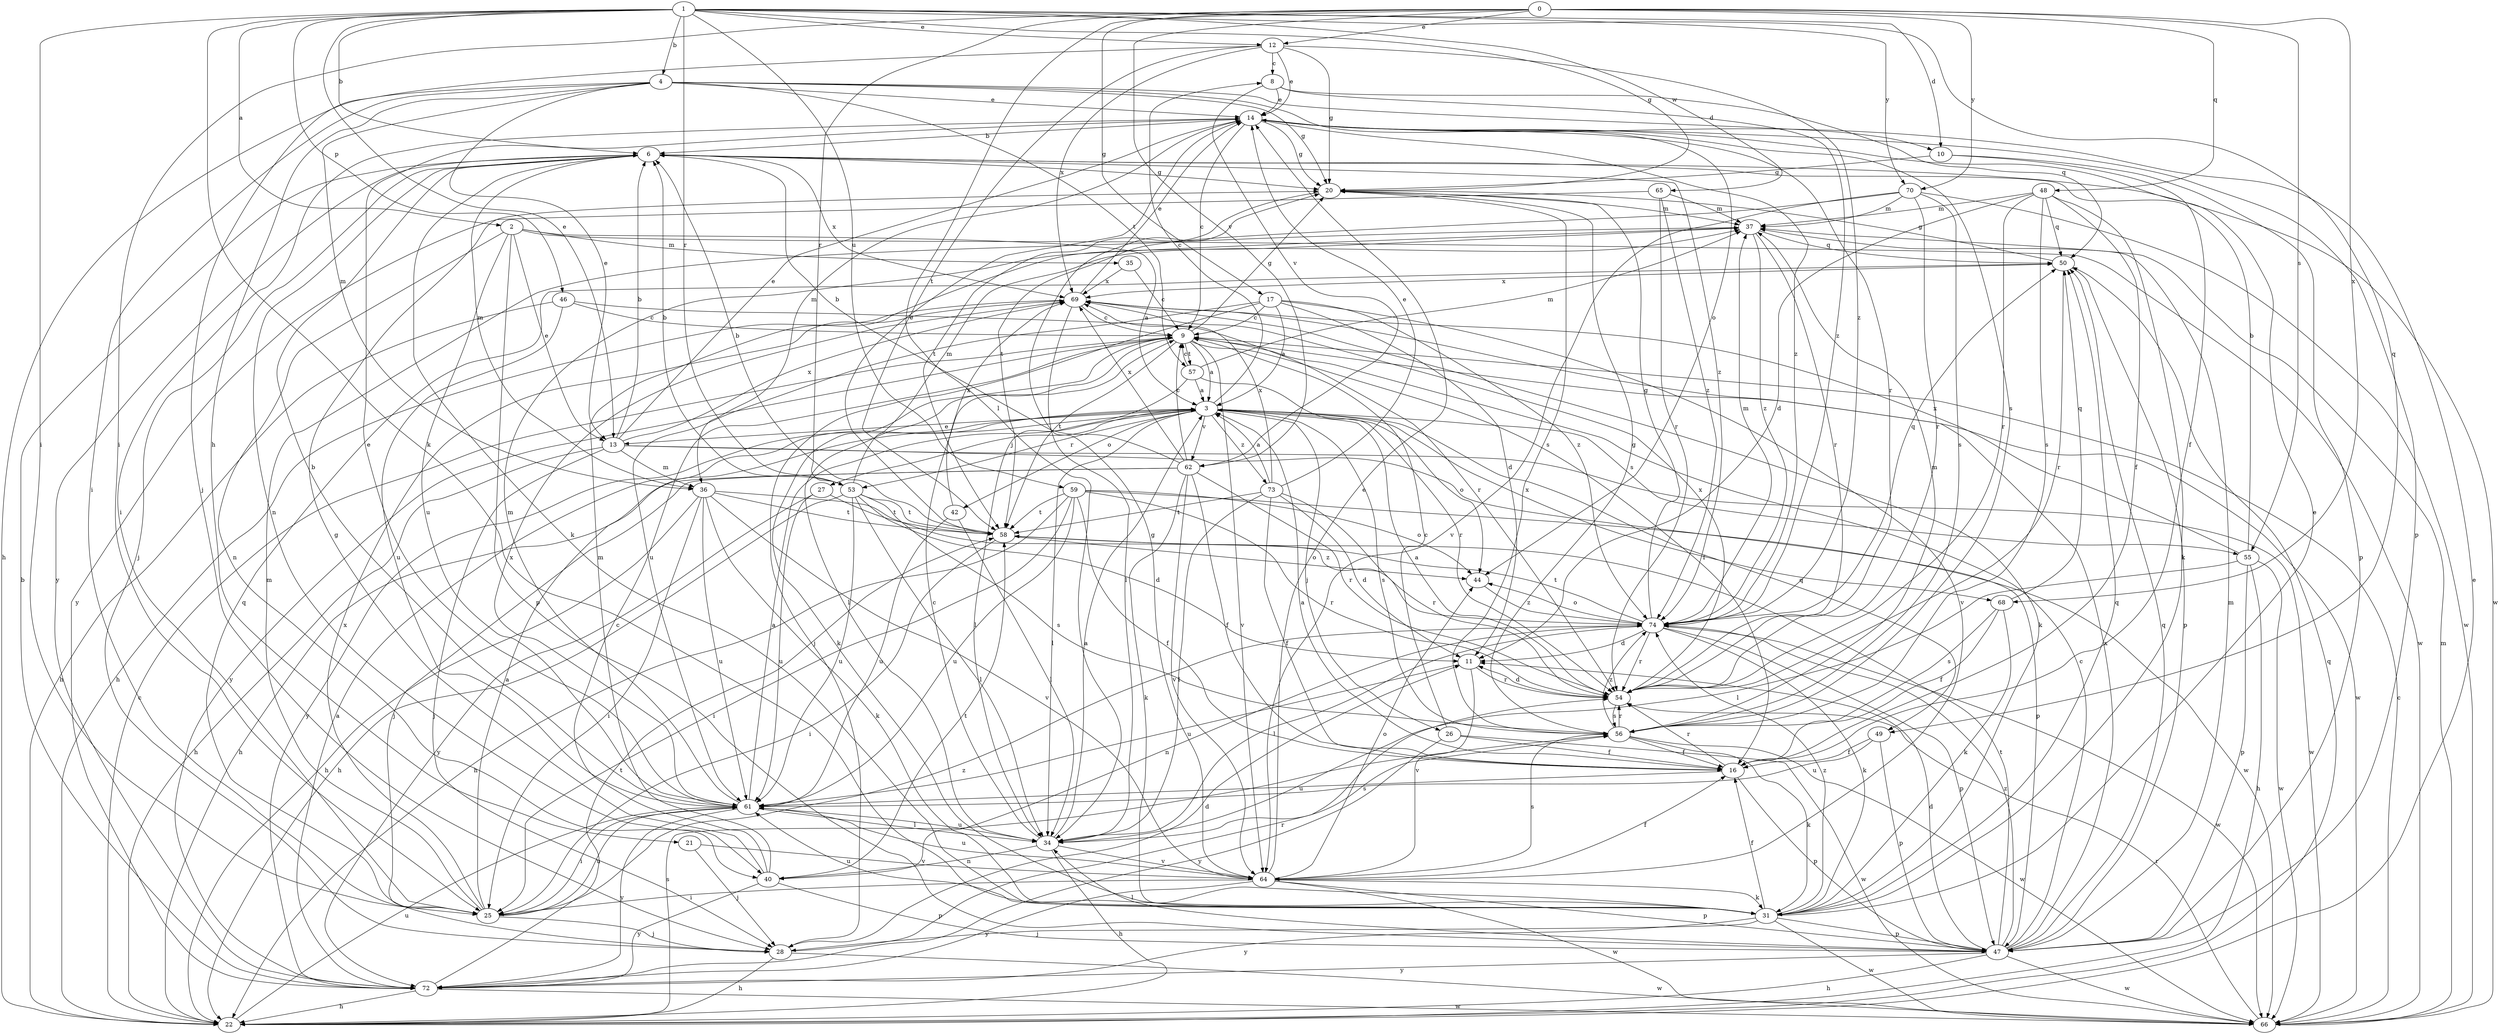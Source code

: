 strict digraph  {
0;
1;
2;
3;
4;
6;
8;
9;
10;
11;
12;
13;
14;
16;
17;
20;
21;
22;
25;
26;
27;
28;
31;
34;
35;
36;
37;
40;
42;
44;
46;
47;
48;
49;
50;
53;
54;
55;
56;
57;
58;
59;
61;
62;
64;
65;
66;
68;
69;
70;
72;
73;
74;
0 -> 12  [label=e];
0 -> 17  [label=g];
0 -> 25  [label=i];
0 -> 34  [label=l];
0 -> 48  [label=q];
0 -> 53  [label=r];
0 -> 55  [label=s];
0 -> 62  [label=v];
0 -> 68  [label=x];
0 -> 70  [label=y];
1 -> 2  [label=a];
1 -> 4  [label=b];
1 -> 6  [label=b];
1 -> 10  [label=d];
1 -> 12  [label=e];
1 -> 13  [label=e];
1 -> 20  [label=g];
1 -> 25  [label=i];
1 -> 31  [label=k];
1 -> 46  [label=p];
1 -> 49  [label=q];
1 -> 53  [label=r];
1 -> 59  [label=u];
1 -> 65  [label=w];
1 -> 70  [label=y];
2 -> 3  [label=a];
2 -> 13  [label=e];
2 -> 35  [label=m];
2 -> 40  [label=n];
2 -> 47  [label=p];
2 -> 61  [label=u];
2 -> 66  [label=w];
3 -> 8  [label=c];
3 -> 13  [label=e];
3 -> 26  [label=j];
3 -> 27  [label=j];
3 -> 34  [label=l];
3 -> 42  [label=o];
3 -> 44  [label=o];
3 -> 49  [label=q];
3 -> 53  [label=r];
3 -> 55  [label=s];
3 -> 56  [label=s];
3 -> 62  [label=v];
3 -> 68  [label=x];
3 -> 72  [label=y];
3 -> 73  [label=z];
4 -> 10  [label=d];
4 -> 13  [label=e];
4 -> 14  [label=e];
4 -> 20  [label=g];
4 -> 21  [label=h];
4 -> 22  [label=h];
4 -> 25  [label=i];
4 -> 36  [label=m];
4 -> 44  [label=o];
4 -> 57  [label=t];
6 -> 20  [label=g];
6 -> 28  [label=j];
6 -> 31  [label=k];
6 -> 36  [label=m];
6 -> 40  [label=n];
6 -> 66  [label=w];
6 -> 69  [label=x];
6 -> 72  [label=y];
6 -> 74  [label=z];
8 -> 14  [label=e];
8 -> 50  [label=q];
8 -> 62  [label=v];
8 -> 74  [label=z];
9 -> 3  [label=a];
9 -> 16  [label=f];
9 -> 20  [label=g];
9 -> 31  [label=k];
9 -> 34  [label=l];
9 -> 57  [label=t];
9 -> 58  [label=t];
9 -> 64  [label=v];
9 -> 66  [label=w];
9 -> 72  [label=y];
10 -> 16  [label=f];
10 -> 20  [label=g];
10 -> 47  [label=p];
11 -> 54  [label=r];
11 -> 61  [label=u];
11 -> 64  [label=v];
12 -> 8  [label=c];
12 -> 14  [label=e];
12 -> 20  [label=g];
12 -> 28  [label=j];
12 -> 58  [label=t];
12 -> 69  [label=x];
12 -> 74  [label=z];
13 -> 6  [label=b];
13 -> 14  [label=e];
13 -> 22  [label=h];
13 -> 28  [label=j];
13 -> 36  [label=m];
13 -> 47  [label=p];
13 -> 66  [label=w];
13 -> 69  [label=x];
14 -> 6  [label=b];
14 -> 9  [label=c];
14 -> 20  [label=g];
14 -> 25  [label=i];
14 -> 36  [label=m];
14 -> 47  [label=p];
14 -> 54  [label=r];
14 -> 56  [label=s];
14 -> 74  [label=z];
16 -> 3  [label=a];
16 -> 47  [label=p];
16 -> 54  [label=r];
16 -> 61  [label=u];
17 -> 3  [label=a];
17 -> 9  [label=c];
17 -> 11  [label=d];
17 -> 28  [label=j];
17 -> 61  [label=u];
17 -> 64  [label=v];
17 -> 74  [label=z];
20 -> 37  [label=m];
20 -> 56  [label=s];
20 -> 58  [label=t];
21 -> 28  [label=j];
21 -> 64  [label=v];
22 -> 9  [label=c];
22 -> 14  [label=e];
22 -> 50  [label=q];
22 -> 56  [label=s];
22 -> 61  [label=u];
25 -> 3  [label=a];
25 -> 28  [label=j];
25 -> 37  [label=m];
25 -> 50  [label=q];
25 -> 61  [label=u];
25 -> 69  [label=x];
25 -> 74  [label=z];
26 -> 9  [label=c];
26 -> 16  [label=f];
26 -> 66  [label=w];
26 -> 72  [label=y];
27 -> 58  [label=t];
27 -> 61  [label=u];
27 -> 72  [label=y];
28 -> 11  [label=d];
28 -> 22  [label=h];
28 -> 54  [label=r];
28 -> 66  [label=w];
31 -> 14  [label=e];
31 -> 16  [label=f];
31 -> 28  [label=j];
31 -> 47  [label=p];
31 -> 50  [label=q];
31 -> 61  [label=u];
31 -> 66  [label=w];
31 -> 72  [label=y];
31 -> 74  [label=z];
34 -> 3  [label=a];
34 -> 9  [label=c];
34 -> 22  [label=h];
34 -> 40  [label=n];
34 -> 56  [label=s];
34 -> 61  [label=u];
34 -> 64  [label=v];
35 -> 9  [label=c];
35 -> 69  [label=x];
36 -> 22  [label=h];
36 -> 25  [label=i];
36 -> 31  [label=k];
36 -> 58  [label=t];
36 -> 61  [label=u];
36 -> 64  [label=v];
36 -> 74  [label=z];
37 -> 50  [label=q];
37 -> 54  [label=r];
37 -> 74  [label=z];
40 -> 9  [label=c];
40 -> 20  [label=g];
40 -> 37  [label=m];
40 -> 47  [label=p];
40 -> 58  [label=t];
40 -> 72  [label=y];
42 -> 34  [label=l];
42 -> 61  [label=u];
42 -> 69  [label=x];
44 -> 74  [label=z];
46 -> 9  [label=c];
46 -> 22  [label=h];
46 -> 54  [label=r];
46 -> 61  [label=u];
47 -> 9  [label=c];
47 -> 11  [label=d];
47 -> 22  [label=h];
47 -> 34  [label=l];
47 -> 37  [label=m];
47 -> 50  [label=q];
47 -> 58  [label=t];
47 -> 66  [label=w];
47 -> 69  [label=x];
47 -> 72  [label=y];
47 -> 74  [label=z];
48 -> 11  [label=d];
48 -> 16  [label=f];
48 -> 31  [label=k];
48 -> 37  [label=m];
48 -> 50  [label=q];
48 -> 54  [label=r];
48 -> 56  [label=s];
49 -> 16  [label=f];
49 -> 47  [label=p];
49 -> 61  [label=u];
50 -> 20  [label=g];
50 -> 47  [label=p];
50 -> 54  [label=r];
50 -> 69  [label=x];
53 -> 6  [label=b];
53 -> 11  [label=d];
53 -> 22  [label=h];
53 -> 34  [label=l];
53 -> 37  [label=m];
53 -> 56  [label=s];
53 -> 58  [label=t];
53 -> 61  [label=u];
54 -> 3  [label=a];
54 -> 11  [label=d];
54 -> 56  [label=s];
54 -> 69  [label=x];
55 -> 6  [label=b];
55 -> 22  [label=h];
55 -> 34  [label=l];
55 -> 47  [label=p];
55 -> 66  [label=w];
55 -> 69  [label=x];
56 -> 16  [label=f];
56 -> 20  [label=g];
56 -> 31  [label=k];
56 -> 37  [label=m];
56 -> 54  [label=r];
56 -> 66  [label=w];
56 -> 74  [label=z];
57 -> 3  [label=a];
57 -> 9  [label=c];
57 -> 34  [label=l];
57 -> 37  [label=m];
57 -> 54  [label=r];
58 -> 6  [label=b];
58 -> 14  [label=e];
58 -> 25  [label=i];
58 -> 44  [label=o];
59 -> 16  [label=f];
59 -> 22  [label=h];
59 -> 25  [label=i];
59 -> 44  [label=o];
59 -> 54  [label=r];
59 -> 58  [label=t];
59 -> 61  [label=u];
59 -> 66  [label=w];
61 -> 3  [label=a];
61 -> 6  [label=b];
61 -> 14  [label=e];
61 -> 25  [label=i];
61 -> 34  [label=l];
61 -> 37  [label=m];
61 -> 69  [label=x];
61 -> 72  [label=y];
62 -> 6  [label=b];
62 -> 9  [label=c];
62 -> 16  [label=f];
62 -> 22  [label=h];
62 -> 28  [label=j];
62 -> 31  [label=k];
62 -> 54  [label=r];
62 -> 64  [label=v];
62 -> 69  [label=x];
64 -> 14  [label=e];
64 -> 16  [label=f];
64 -> 20  [label=g];
64 -> 25  [label=i];
64 -> 31  [label=k];
64 -> 44  [label=o];
64 -> 47  [label=p];
64 -> 56  [label=s];
64 -> 61  [label=u];
64 -> 66  [label=w];
64 -> 72  [label=y];
65 -> 37  [label=m];
65 -> 54  [label=r];
65 -> 72  [label=y];
65 -> 74  [label=z];
66 -> 9  [label=c];
66 -> 37  [label=m];
66 -> 54  [label=r];
68 -> 16  [label=f];
68 -> 31  [label=k];
68 -> 50  [label=q];
68 -> 56  [label=s];
69 -> 9  [label=c];
69 -> 14  [label=e];
69 -> 22  [label=h];
69 -> 31  [label=k];
69 -> 34  [label=l];
70 -> 37  [label=m];
70 -> 54  [label=r];
70 -> 56  [label=s];
70 -> 58  [label=t];
70 -> 64  [label=v];
70 -> 66  [label=w];
72 -> 3  [label=a];
72 -> 6  [label=b];
72 -> 22  [label=h];
72 -> 58  [label=t];
72 -> 66  [label=w];
73 -> 3  [label=a];
73 -> 11  [label=d];
73 -> 14  [label=e];
73 -> 16  [label=f];
73 -> 34  [label=l];
73 -> 54  [label=r];
73 -> 58  [label=t];
73 -> 69  [label=x];
74 -> 11  [label=d];
74 -> 20  [label=g];
74 -> 31  [label=k];
74 -> 34  [label=l];
74 -> 37  [label=m];
74 -> 40  [label=n];
74 -> 44  [label=o];
74 -> 47  [label=p];
74 -> 50  [label=q];
74 -> 54  [label=r];
74 -> 58  [label=t];
74 -> 66  [label=w];
}
